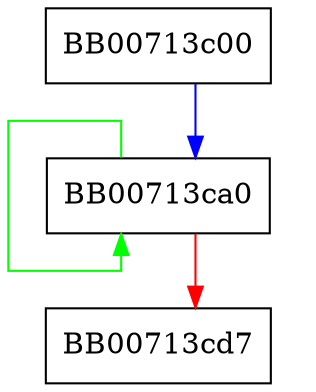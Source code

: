 digraph __ocb_encrypt4 {
  node [shape="box"];
  graph [splines=ortho];
  BB00713c00 -> BB00713ca0 [color="blue"];
  BB00713ca0 -> BB00713ca0 [color="green"];
  BB00713ca0 -> BB00713cd7 [color="red"];
}